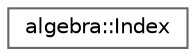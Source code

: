 digraph "Graphical Class Hierarchy"
{
 // LATEX_PDF_SIZE
  bgcolor="transparent";
  edge [fontname=Helvetica,fontsize=10,labelfontname=Helvetica,labelfontsize=10];
  node [fontname=Helvetica,fontsize=10,shape=box,height=0.2,width=0.4];
  rankdir="LR";
  Node0 [id="Node000000",label="algebra::Index",height=0.2,width=0.4,color="grey40", fillcolor="white", style="filled",URL="$structalgebra_1_1Index.html",tooltip="alias for the index of the matrix"];
}
